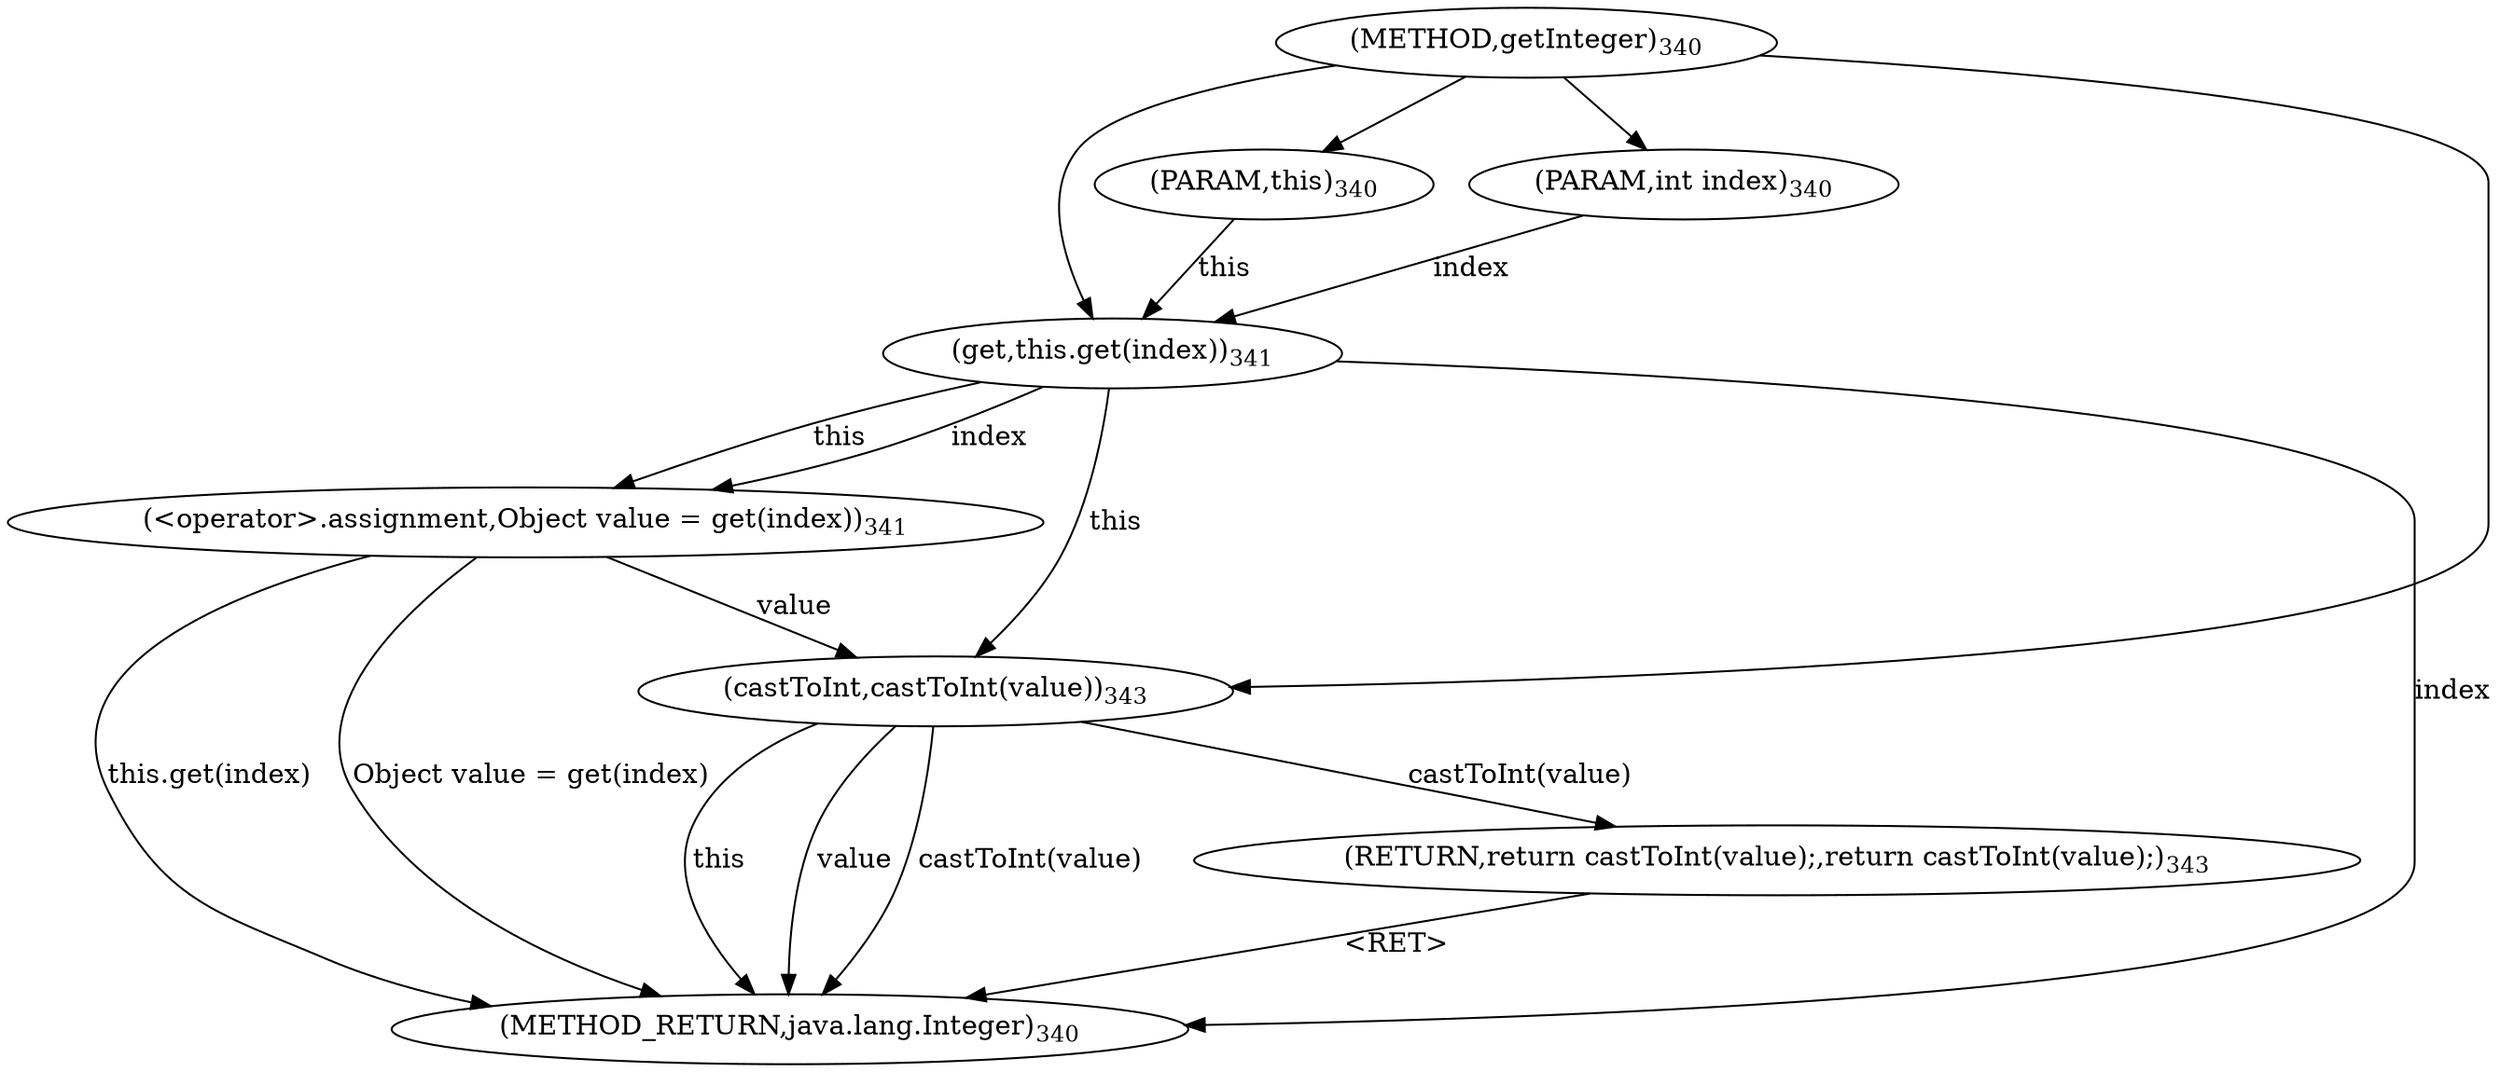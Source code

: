 digraph "getInteger" {  
"1033" [label = <(METHOD,getInteger)<SUB>340</SUB>> ]
"1046" [label = <(METHOD_RETURN,java.lang.Integer)<SUB>340</SUB>> ]
"51" [label = <(PARAM,this)<SUB>340</SUB>> ]
"1034" [label = <(PARAM,int index)<SUB>340</SUB>> ]
"1037" [label = <(&lt;operator&gt;.assignment,Object value = get(index))<SUB>341</SUB>> ]
"1041" [label = <(RETURN,return castToInt(value);,return castToInt(value);)<SUB>343</SUB>> ]
"1037" [label = <(&lt;operator&gt;.assignment,Object value = get(index))<SUB>341</SUB>> ]
"1037" [label = <(&lt;operator&gt;.assignment,Object value = get(index))<SUB>341</SUB>> ]
"1042" [label = <(castToInt,castToInt(value))<SUB>343</SUB>> ]
"1039" [label = <(get,this.get(index))<SUB>341</SUB>> ]
"1039" [label = <(get,this.get(index))<SUB>341</SUB>> ]
"1042" [label = <(castToInt,castToInt(value))<SUB>343</SUB>> ]
"1042" [label = <(castToInt,castToInt(value))<SUB>343</SUB>> ]
  "1041" -> "1046"  [ label = "&lt;RET&gt;"] 
  "1039" -> "1046"  [ label = "index"] 
  "1037" -> "1046"  [ label = "this.get(index)"] 
  "1037" -> "1046"  [ label = "Object value = get(index)"] 
  "1042" -> "1046"  [ label = "this"] 
  "1042" -> "1046"  [ label = "value"] 
  "1042" -> "1046"  [ label = "castToInt(value)"] 
  "1033" -> "51" 
  "1033" -> "1034" 
  "1039" -> "1037"  [ label = "this"] 
  "1039" -> "1037"  [ label = "index"] 
  "1042" -> "1041"  [ label = "castToInt(value)"] 
  "51" -> "1039"  [ label = "this"] 
  "1033" -> "1039" 
  "1034" -> "1039"  [ label = "index"] 
  "1039" -> "1042"  [ label = "this"] 
  "1033" -> "1042" 
  "1037" -> "1042"  [ label = "value"] 
}
